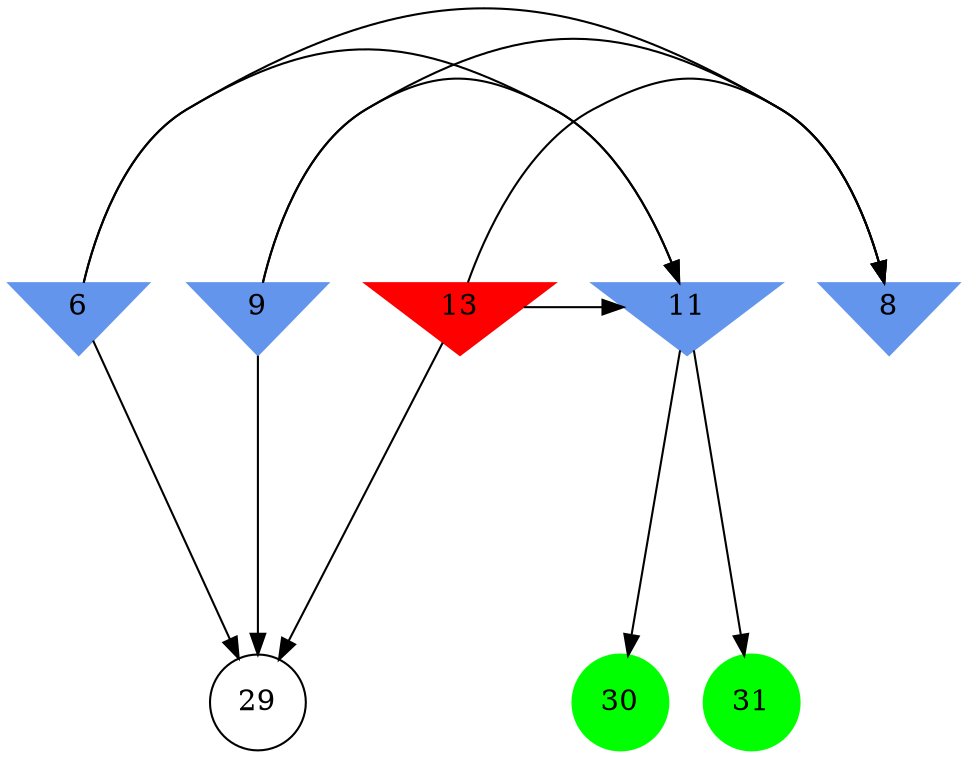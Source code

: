 digraph brain {
	ranksep=2.0;
	6 [shape=invtriangle,style=filled,color=cornflowerblue];
	8 [shape=invtriangle,style=filled,color=cornflowerblue];
	9 [shape=invtriangle,style=filled,color=cornflowerblue];
	11 [shape=invtriangle,style=filled,color=cornflowerblue];
	13 [shape=invtriangle,style=filled,color=red];
	29 [shape=circle,color=black];
	30 [shape=circle,style=filled,color=green];
	31 [shape=circle,style=filled,color=green];
	9	->	11;
	9	->	29;
	9	->	8;
	6	->	11;
	6	->	29;
	6	->	8;
	13	->	11;
	13	->	29;
	13	->	8;
	11	->	30;
	11	->	31;
	{ rank=same; 6; 8; 9; 11; 13; }
	{ rank=same; 29; }
	{ rank=same; 30; 31; }
}
